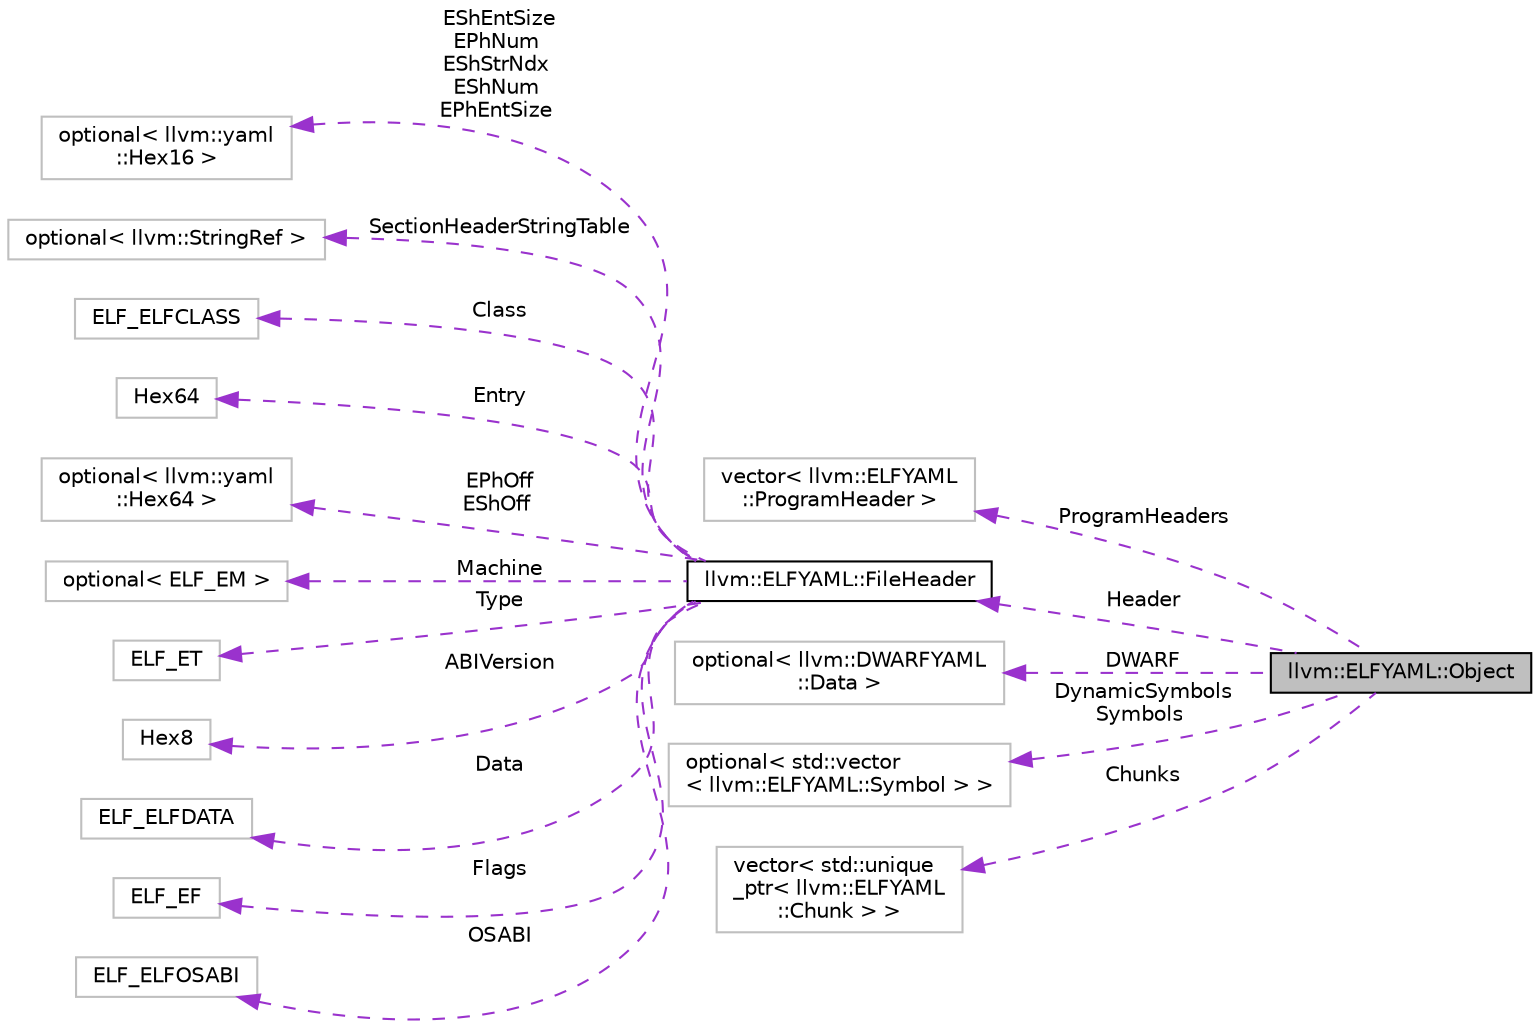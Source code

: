 digraph "llvm::ELFYAML::Object"
{
 // LATEX_PDF_SIZE
  bgcolor="transparent";
  edge [fontname="Helvetica",fontsize="10",labelfontname="Helvetica",labelfontsize="10"];
  node [fontname="Helvetica",fontsize="10",shape=record];
  rankdir="LR";
  Node1 [label="llvm::ELFYAML::Object",height=0.2,width=0.4,color="black", fillcolor="grey75", style="filled", fontcolor="black",tooltip=" "];
  Node2 -> Node1 [dir="back",color="darkorchid3",fontsize="10",style="dashed",label=" ProgramHeaders" ,fontname="Helvetica"];
  Node2 [label="vector\< llvm::ELFYAML\l::ProgramHeader \>",height=0.2,width=0.4,color="grey75",tooltip=" "];
  Node3 -> Node1 [dir="back",color="darkorchid3",fontsize="10",style="dashed",label=" Header" ,fontname="Helvetica"];
  Node3 [label="llvm::ELFYAML::FileHeader",height=0.2,width=0.4,color="black",URL="$structllvm_1_1ELFYAML_1_1FileHeader.html",tooltip=" "];
  Node4 -> Node3 [dir="back",color="darkorchid3",fontsize="10",style="dashed",label=" EShEntSize\nEPhNum\nEShStrNdx\nEShNum\nEPhEntSize" ,fontname="Helvetica"];
  Node4 [label="optional\< llvm::yaml\l::Hex16 \>",height=0.2,width=0.4,color="grey75",tooltip=" "];
  Node5 -> Node3 [dir="back",color="darkorchid3",fontsize="10",style="dashed",label=" SectionHeaderStringTable" ,fontname="Helvetica"];
  Node5 [label="optional\< llvm::StringRef \>",height=0.2,width=0.4,color="grey75",tooltip=" "];
  Node6 -> Node3 [dir="back",color="darkorchid3",fontsize="10",style="dashed",label=" Class" ,fontname="Helvetica"];
  Node6 [label="ELF_ELFCLASS",height=0.2,width=0.4,color="grey75",tooltip=" "];
  Node7 -> Node3 [dir="back",color="darkorchid3",fontsize="10",style="dashed",label=" Entry" ,fontname="Helvetica"];
  Node7 [label="Hex64",height=0.2,width=0.4,color="grey75",tooltip=" "];
  Node8 -> Node3 [dir="back",color="darkorchid3",fontsize="10",style="dashed",label=" EPhOff\nEShOff" ,fontname="Helvetica"];
  Node8 [label="optional\< llvm::yaml\l::Hex64 \>",height=0.2,width=0.4,color="grey75",tooltip=" "];
  Node9 -> Node3 [dir="back",color="darkorchid3",fontsize="10",style="dashed",label=" Machine" ,fontname="Helvetica"];
  Node9 [label="optional\< ELF_EM \>",height=0.2,width=0.4,color="grey75",tooltip=" "];
  Node10 -> Node3 [dir="back",color="darkorchid3",fontsize="10",style="dashed",label=" Type" ,fontname="Helvetica"];
  Node10 [label="ELF_ET",height=0.2,width=0.4,color="grey75",tooltip=" "];
  Node11 -> Node3 [dir="back",color="darkorchid3",fontsize="10",style="dashed",label=" ABIVersion" ,fontname="Helvetica"];
  Node11 [label="Hex8",height=0.2,width=0.4,color="grey75",tooltip=" "];
  Node12 -> Node3 [dir="back",color="darkorchid3",fontsize="10",style="dashed",label=" Data" ,fontname="Helvetica"];
  Node12 [label="ELF_ELFDATA",height=0.2,width=0.4,color="grey75",tooltip=" "];
  Node13 -> Node3 [dir="back",color="darkorchid3",fontsize="10",style="dashed",label=" Flags" ,fontname="Helvetica"];
  Node13 [label="ELF_EF",height=0.2,width=0.4,color="grey75",tooltip=" "];
  Node14 -> Node3 [dir="back",color="darkorchid3",fontsize="10",style="dashed",label=" OSABI" ,fontname="Helvetica"];
  Node14 [label="ELF_ELFOSABI",height=0.2,width=0.4,color="grey75",tooltip=" "];
  Node15 -> Node1 [dir="back",color="darkorchid3",fontsize="10",style="dashed",label=" DWARF" ,fontname="Helvetica"];
  Node15 [label="optional\< llvm::DWARFYAML\l::Data \>",height=0.2,width=0.4,color="grey75",tooltip=" "];
  Node16 -> Node1 [dir="back",color="darkorchid3",fontsize="10",style="dashed",label=" DynamicSymbols\nSymbols" ,fontname="Helvetica"];
  Node16 [label="optional\< std::vector\l\< llvm::ELFYAML::Symbol \> \>",height=0.2,width=0.4,color="grey75",tooltip=" "];
  Node17 -> Node1 [dir="back",color="darkorchid3",fontsize="10",style="dashed",label=" Chunks" ,fontname="Helvetica"];
  Node17 [label="vector\< std::unique\l_ptr\< llvm::ELFYAML\l::Chunk \> \>",height=0.2,width=0.4,color="grey75",tooltip=" "];
}

